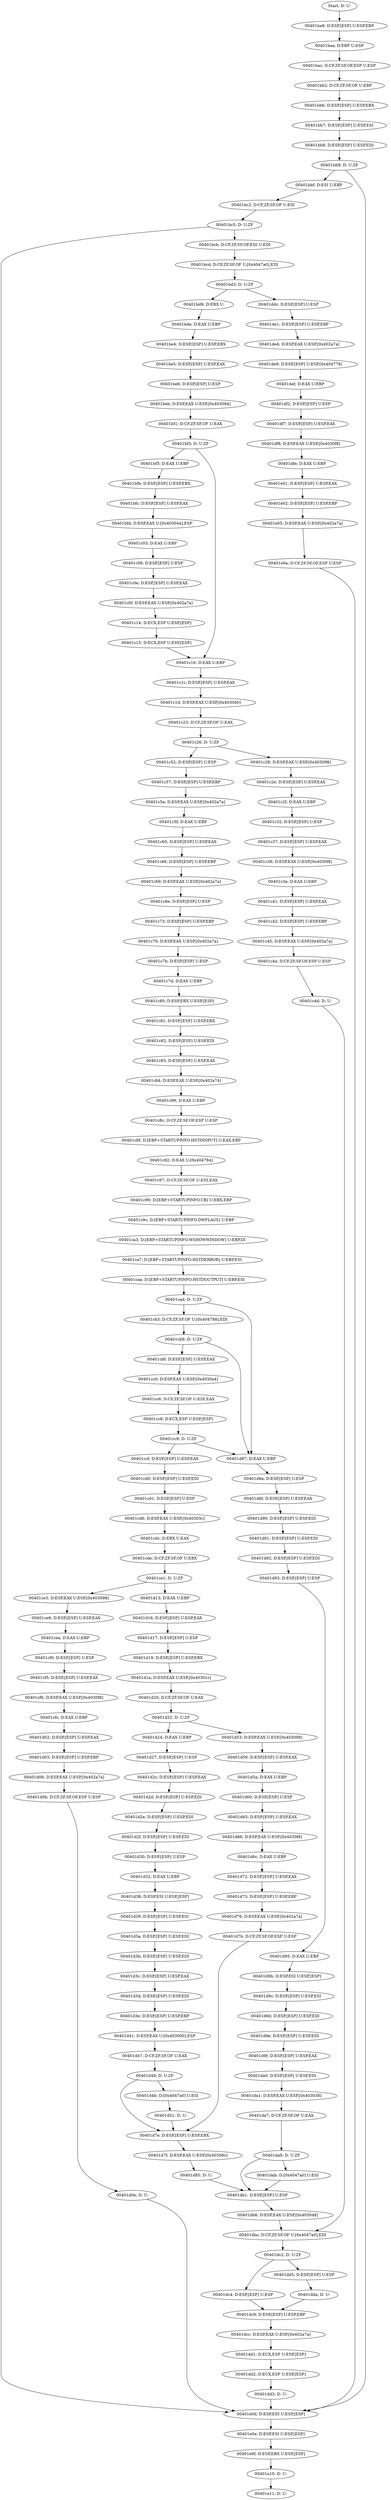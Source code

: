 digraph {
	n0 [label="Start; D: U:"]
	n1 [label="00401ba9; D:ESP,[ESP] U:ESP,EBP"]
	n2 [label="00401baa; D:EBP U:ESP"]
	n3 [label="00401bac; D:CF,ZF,SF,OF,ESP U:ESP"]
	n4 [label="00401bb2; D:CF,ZF,SF,OF U:EBP"]
	n5 [label="00401bb6; D:ESP,[ESP] U:ESP,EBX"]
	n6 [label="00401bb7; D:ESP,[ESP] U:ESP,ESI"]
	n7 [label="00401bb8; D:ESP,[ESP] U:ESP,EDI"]
	n8 [label="00401bb9; D: U:ZF"]
	n9 [label="00401bbf; D:ESI U:EBP"]
	n10 [label="00401bc2; D:CF,ZF,SF,OF U:ESI"]
	n11 [label="00401bc5; D: U:ZF"]
	n12 [label="00401bcb; D:CF,ZF,SF,OF,EDI U:EDI"]
	n13 [label="00401bcd; D:CF,ZF,SF,OF U:[0x4047a0],EDI"]
	n14 [label="00401bd3; D: U:ZF"]
	n15 [label="00401bd9; D:EBX U:"]
	n16 [label="00401bde; D:EAX U:EBP"]
	n17 [label="00401be4; D:ESP,[ESP] U:ESP,EBX"]
	n18 [label="00401be5; D:ESP,[ESP] U:ESP,EAX"]
	n19 [label="00401be6; D:ESP,[ESP] U:ESP"]
	n20 [label="00401beb; D:ESP,EAX U:ESP,[0x403094]"]
	n21 [label="00401bf1; D:CF,ZF,SF,OF U:EAX"]
	n22 [label="00401bf3; D: U:ZF"]
	n23 [label="00401bf5; D:EAX U:EBP"]
	n24 [label="00401bfb; D:ESP,[ESP] U:ESP,EBX"]
	n25 [label="00401bfc; D:ESP,[ESP] U:ESP,EAX"]
	n26 [label="00401bfd; D:ESP,EAX U:[0x403044],ESP"]
	n27 [label="00401c03; D:EAX U:EBP"]
	n28 [label="00401c09; D:ESP,[ESP] U:ESP"]
	n29 [label="00401c0e; D:ESP,[ESP] U:ESP,EAX"]
	n30 [label="00401c0f; D:ESP,EAX U:ESP,[0x402a7a]"]
	n31 [label="00401c14; D:ECX,ESP U:ESP,[ESP]"]
	n32 [label="00401c15; D:ECX,ESP U:ESP,[ESP]"]
	n33 [label="00401c16; D:EAX U:EBP"]
	n34 [label="00401c1c; D:ESP,[ESP] U:ESP,EAX"]
	n35 [label="00401c1d; D:ESP,EAX U:ESP,[0x403040]"]
	n36 [label="00401c23; D:CF,ZF,SF,OF U:EAX"]
	n37 [label="00401c26; D: U:ZF"]
	n38 [label="00401c28; D:ESP,EAX U:ESP,[0x403098]"]
	n39 [label="00401c2e; D:ESP,[ESP] U:ESP,EAX"]
	n40 [label="00401c2f; D:EAX U:EBP"]
	n41 [label="00401c32; D:ESP,[ESP] U:ESP"]
	n42 [label="00401c37; D:ESP,[ESP] U:ESP,EAX"]
	n43 [label="00401c38; D:ESP,EAX U:ESP,[0x4030f8]"]
	n44 [label="00401c3e; D:EAX U:EBP"]
	n45 [label="00401c41; D:ESP,[ESP] U:ESP,EAX"]
	n46 [label="00401c42; D:ESP,[ESP] U:ESP,EBP"]
	n47 [label="00401c45; D:ESP,EAX U:ESP,[0x402a7a]"]
	n48 [label="00401c4a; D:CF,ZF,SF,OF,ESP U:ESP"]
	n49 [label="00401c4d; D: U:"]
	n50 [label="00401c52; D:ESP,[ESP] U:ESP"]
	n51 [label="00401c57; D:ESP,[ESP] U:ESP,EBP"]
	n52 [label="00401c5a; D:ESP,EAX U:ESP,[0x402a7a]"]
	n53 [label="00401c5f; D:EAX U:EBP"]
	n54 [label="00401c65; D:ESP,[ESP] U:ESP,EAX"]
	n55 [label="00401c66; D:ESP,[ESP] U:ESP,EBP"]
	n56 [label="00401c69; D:ESP,EAX U:ESP,[0x402a7a]"]
	n57 [label="00401c6e; D:ESP,[ESP] U:ESP"]
	n58 [label="00401c73; D:ESP,[ESP] U:ESP,EBP"]
	n59 [label="00401c76; D:ESP,EAX U:ESP,[0x402a7a]"]
	n60 [label="00401c7b; D:ESP,[ESP] U:ESP"]
	n61 [label="00401c7d; D:EAX U:EBP"]
	n62 [label="00401c80; D:ESP,EBX U:ESP,[ESP]"]
	n63 [label="00401c81; D:ESP,[ESP] U:ESP,EBX"]
	n64 [label="00401c82; D:ESP,[ESP] U:ESP,EDI"]
	n65 [label="00401c83; D:ESP,[ESP] U:ESP,EAX"]
	n66 [label="00401c84; D:ESP,EAX U:ESP,[0x402a74]"]
	n67 [label="00401c89; D:EAX U:EBP"]
	n68 [label="00401c8c; D:CF,ZF,SF,OF,ESP U:ESP"]
	n69 [label="00401c8f; D:[EBP+STARTUPINFO.HSTDINPUT] U:EAX,EBP"]
	n70 [label="00401c92; D:EAX U:[0x404784]"]
	n71 [label="00401c97; D:CF,ZF,SF,OF U:EDI,EAX"]
	n72 [label="00401c99; D:[EBP+STARTUPINFO.CB] U:EBX,EBP"]
	n73 [label="00401c9c; D:[EBP+STARTUPINFO.DWFLAGS] U:EBP"]
	n74 [label="00401ca3; D:[EBP+STARTUPINFO.WSHOWWINDOW] U:EBP,DI"]
	n75 [label="00401ca7; D:[EBP+STARTUPINFO.HSTDERROR] U:EBP,ESI"]
	n76 [label="00401caa; D:[EBP+STARTUPINFO.HSTDOUTPUT] U:EBP,ESI"]
	n77 [label="00401cad; D: U:ZF"]
	n78 [label="00401cb3; D:CF,ZF,SF,OF U:[0x404788],EDI"]
	n79 [label="00401cb9; D: U:ZF"]
	n80 [label="00401cbf; D:ESP,[ESP] U:ESP,EAX"]
	n81 [label="00401cc0; D:ESP,EAX U:ESP,[0x4030a4]"]
	n82 [label="00401cc6; D:CF,ZF,SF,OF U:EDI,EAX"]
	n83 [label="00401cc8; D:ECX,ESP U:ESP,[ESP]"]
	n84 [label="00401cc9; D: U:ZF"]
	n85 [label="00401ccf; D:ESP,[ESP] U:ESP,EAX"]
	n86 [label="00401cd0; D:ESP,[ESP] U:ESP,EDI"]
	n87 [label="00401cd1; D:ESP,[ESP] U:ESP"]
	n88 [label="00401cd6; D:ESP,EAX U:ESP,[0x40303c]"]
	n89 [label="00401cdc; D:EBX U:EAX"]
	n90 [label="00401cde; D:CF,ZF,SF,OF U:EBX"]
	n91 [label="00401ce1; D: U:ZF"]
	n92 [label="00401ce3; D:ESP,EAX U:ESP,[0x403098]"]
	n93 [label="00401ce9; D:ESP,[ESP] U:ESP,EAX"]
	n94 [label="00401cea; D:EAX U:EBP"]
	n95 [label="00401cf0; D:ESP,[ESP] U:ESP"]
	n96 [label="00401cf5; D:ESP,[ESP] U:ESP,EAX"]
	n97 [label="00401cf6; D:ESP,EAX U:ESP,[0x4030f8]"]
	n98 [label="00401cfc; D:EAX U:EBP"]
	n99 [label="00401d02; D:ESP,[ESP] U:ESP,EAX"]
	n100 [label="00401d03; D:ESP,[ESP] U:ESP,EBP"]
	n101 [label="00401d06; D:ESP,EAX U:ESP,[0x402a7a]"]
	n102 [label="00401d0b; D:CF,ZF,SF,OF,ESP U:ESP"]
	n103 [label="00401d0e; D: U:"]
	n104 [label="00401d13; D:EAX U:EBP"]
	n105 [label="00401d16; D:ESP,[ESP] U:ESP,EAX"]
	n106 [label="00401d17; D:ESP,[ESP] U:ESP"]
	n107 [label="00401d19; D:ESP,[ESP] U:ESP,EBX"]
	n108 [label="00401d1a; D:ESP,EAX U:ESP,[0x40301c]"]
	n109 [label="00401d20; D:CF,ZF,SF,OF U:EAX"]
	n110 [label="00401d22; D: U:ZF"]
	n111 [label="00401d24; D:EAX U:EBP"]
	n112 [label="00401d27; D:ESP,[ESP] U:ESP"]
	n113 [label="00401d2c; D:ESP,[ESP] U:ESP,EAX"]
	n114 [label="00401d2d; D:ESP,[ESP] U:ESP,EDI"]
	n115 [label="00401d2e; D:ESP,[ESP] U:ESP,EDI"]
	n116 [label="00401d2f; D:ESP,[ESP] U:ESP,EDI"]
	n117 [label="00401d30; D:ESP,[ESP] U:ESP"]
	n118 [label="00401d32; D:EAX U:EBP"]
	n119 [label="00401d38; D:ESP,ESI U:ESP,[ESP]"]
	n120 [label="00401d39; D:ESP,[ESP] U:ESP,ESI"]
	n121 [label="00401d3a; D:ESP,[ESP] U:ESP,EDI"]
	n122 [label="00401d3b; D:ESP,[ESP] U:ESP,EDI"]
	n123 [label="00401d3c; D:ESP,[ESP] U:ESP,EAX"]
	n124 [label="00401d3d; D:ESP,[ESP] U:ESP,EDI"]
	n125 [label="00401d3e; D:ESP,[ESP] U:ESP,EBP"]
	n126 [label="00401d41; D:ESP,EAX U:[0x403000],ESP"]
	n127 [label="00401d47; D:CF,ZF,SF,OF U:EAX"]
	n128 [label="00401d49; D: U:ZF"]
	n129 [label="00401d4b; D:[0x4047a0] U:ESI"]
	n130 [label="00401d51; D: U:"]
	n131 [label="00401d53; D:ESP,EAX U:ESP,[0x403098]"]
	n132 [label="00401d59; D:ESP,[ESP] U:ESP,EAX"]
	n133 [label="00401d5a; D:EAX U:EBP"]
	n134 [label="00401d60; D:ESP,[ESP] U:ESP"]
	n135 [label="00401d65; D:ESP,[ESP] U:ESP,EAX"]
	n136 [label="00401d66; D:ESP,EAX U:ESP,[0x4030f8]"]
	n137 [label="00401d6c; D:EAX U:EBP"]
	n138 [label="00401d72; D:ESP,[ESP] U:ESP,EAX"]
	n139 [label="00401d73; D:ESP,[ESP] U:ESP,EBP"]
	n140 [label="00401d76; D:ESP,EAX U:ESP,[0x402a7a]"]
	n141 [label="00401d7b; D:CF,ZF,SF,OF,ESP U:ESP"]
	n142 [label="00401d7e; D:ESP,[ESP] U:ESP,EBX"]
	n143 [label="00401d7f; D:ESP,EAX U:ESP,[0x40308c]"]
	n144 [label="00401d85; D: U:"]
	n145 [label="00401d87; D:EAX U:EBP"]
	n146 [label="00401d8a; D:ESP,[ESP] U:ESP"]
	n147 [label="00401d8f; D:ESP,[ESP] U:ESP,EAX"]
	n148 [label="00401d90; D:ESP,[ESP] U:ESP,EDI"]
	n149 [label="00401d91; D:ESP,[ESP] U:ESP,EDI"]
	n150 [label="00401d92; D:ESP,[ESP] U:ESP,EDI"]
	n151 [label="00401d93; D:ESP,[ESP] U:ESP"]
	n152 [label="00401d95; D:EAX U:EBP"]
	n153 [label="00401d9b; D:ESP,ESI U:ESP,[ESP]"]
	n154 [label="00401d9c; D:ESP,[ESP] U:ESP,ESI"]
	n155 [label="00401d9d; D:ESP,[ESP] U:ESP,EDI"]
	n156 [label="00401d9e; D:ESP,[ESP] U:ESP,EDI"]
	n157 [label="00401d9f; D:ESP,[ESP] U:ESP,EAX"]
	n158 [label="00401da0; D:ESP,[ESP] U:ESP,EDI"]
	n159 [label="00401da1; D:ESP,EAX U:ESP,[0x403038]"]
	n160 [label="00401da7; D:CF,ZF,SF,OF U:EAX"]
	n161 [label="00401da9; D: U:ZF"]
	n162 [label="00401dab; D:[0x4047a0] U:ESI"]
	n163 [label="00401db1; D:ESP,[ESP] U:ESP"]
	n164 [label="00401db6; D:ESP,EAX U:ESP,[0x403048]"]
	n165 [label="00401dbc; D:CF,ZF,SF,OF U:[0x4047a0],EDI"]
	n166 [label="00401dc2; D: U:ZF"]
	n167 [label="00401dc4; D:ESP,[ESP] U:ESP"]
	n168 [label="00401dc9; D:ESP,[ESP] U:ESP,EBP"]
	n169 [label="00401dcc; D:ESP,EAX U:ESP,[0x402a7a]"]
	n170 [label="00401dd1; D:ECX,ESP U:ESP,[ESP]"]
	n171 [label="00401dd2; D:ECX,ESP U:ESP,[ESP]"]
	n172 [label="00401dd3; D: U:"]
	n173 [label="00401dd5; D:ESP,[ESP] U:ESP"]
	n174 [label="00401dda; D: U:"]
	n175 [label="00401ddc; D:ESP,[ESP] U:ESP"]
	n176 [label="00401de1; D:ESP,[ESP] U:ESP,EBP"]
	n177 [label="00401de4; D:ESP,EAX U:ESP,[0x402a7a]"]
	n178 [label="00401de9; D:ESP,[ESP] U:ESP,[0x404778]"]
	n179 [label="00401def; D:EAX U:EBP"]
	n180 [label="00401df2; D:ESP,[ESP] U:ESP"]
	n181 [label="00401df7; D:ESP,[ESP] U:ESP,EAX"]
	n182 [label="00401df8; D:ESP,EAX U:ESP,[0x4030f8]"]
	n183 [label="00401dfe; D:EAX U:EBP"]
	n184 [label="00401e01; D:ESP,[ESP] U:ESP,EAX"]
	n185 [label="00401e02; D:ESP,[ESP] U:ESP,EBP"]
	n186 [label="00401e05; D:ESP,EAX U:ESP,[0x402a7a]"]
	n187 [label="00401e0a; D:CF,ZF,SF,OF,ESP U:ESP"]
	n188 [label="00401e0d; D:ESP,EDI U:ESP,[ESP]"]
	n189 [label="00401e0e; D:ESP,ESI U:ESP,[ESP]"]
	n190 [label="00401e0f; D:ESP,EBX U:ESP,[ESP]"]
	n191 [label="00401e10; D: U:"]
	n192 [label="00401e11; D: U:"]

	n0 -> n1
	n1 -> n2
	n2 -> n3
	n3 -> n4
	n4 -> n5
	n5 -> n6
	n6 -> n7
	n7 -> n8
	n8 -> n9
	n8 -> n188
	n9 -> n10
	n10 -> n11
	n11 -> n12
	n11 -> n188
	n12 -> n13
	n13 -> n14
	n14 -> n15
	n14 -> n175
	n15 -> n16
	n16 -> n17
	n17 -> n18
	n18 -> n19
	n19 -> n20
	n20 -> n21
	n21 -> n22
	n22 -> n23
	n22 -> n33
	n23 -> n24
	n24 -> n25
	n25 -> n26
	n26 -> n27
	n27 -> n28
	n28 -> n29
	n29 -> n30
	n30 -> n31
	n31 -> n32
	n32 -> n33
	n33 -> n34
	n34 -> n35
	n35 -> n36
	n36 -> n37
	n37 -> n38
	n37 -> n50
	n38 -> n39
	n39 -> n40
	n40 -> n41
	n41 -> n42
	n42 -> n43
	n43 -> n44
	n44 -> n45
	n45 -> n46
	n46 -> n47
	n47 -> n48
	n48 -> n49
	n49 -> n165
	n50 -> n51
	n51 -> n52
	n52 -> n53
	n53 -> n54
	n54 -> n55
	n55 -> n56
	n56 -> n57
	n57 -> n58
	n58 -> n59
	n59 -> n60
	n60 -> n61
	n61 -> n62
	n62 -> n63
	n63 -> n64
	n64 -> n65
	n65 -> n66
	n66 -> n67
	n67 -> n68
	n68 -> n69
	n69 -> n70
	n70 -> n71
	n71 -> n72
	n72 -> n73
	n73 -> n74
	n74 -> n75
	n75 -> n76
	n76 -> n77
	n77 -> n78
	n77 -> n145
	n78 -> n79
	n79 -> n80
	n79 -> n145
	n80 -> n81
	n81 -> n82
	n82 -> n83
	n83 -> n84
	n84 -> n85
	n84 -> n145
	n85 -> n86
	n86 -> n87
	n87 -> n88
	n88 -> n89
	n89 -> n90
	n90 -> n91
	n91 -> n92
	n91 -> n104
	n92 -> n93
	n93 -> n94
	n94 -> n95
	n95 -> n96
	n96 -> n97
	n97 -> n98
	n98 -> n99
	n99 -> n100
	n100 -> n101
	n101 -> n102
	n102 -> n103
	n103 -> n188
	n104 -> n105
	n105 -> n106
	n106 -> n107
	n107 -> n108
	n108 -> n109
	n109 -> n110
	n110 -> n111
	n110 -> n131
	n111 -> n112
	n112 -> n113
	n113 -> n114
	n114 -> n115
	n115 -> n116
	n116 -> n117
	n117 -> n118
	n118 -> n119
	n119 -> n120
	n120 -> n121
	n121 -> n122
	n122 -> n123
	n123 -> n124
	n124 -> n125
	n125 -> n126
	n126 -> n127
	n127 -> n128
	n128 -> n129
	n128 -> n142
	n129 -> n130
	n130 -> n142
	n131 -> n132
	n132 -> n133
	n133 -> n134
	n134 -> n135
	n135 -> n136
	n136 -> n137
	n137 -> n138
	n138 -> n139
	n139 -> n140
	n140 -> n141
	n141 -> n142
	n142 -> n143
	n143 -> n144
	n144 -> n163
	n145 -> n146
	n146 -> n147
	n147 -> n148
	n148 -> n149
	n149 -> n150
	n150 -> n151
	n151 -> n152
	n152 -> n153
	n153 -> n154
	n154 -> n155
	n155 -> n156
	n156 -> n157
	n157 -> n158
	n158 -> n159
	n159 -> n160
	n160 -> n161
	n161 -> n162
	n161 -> n163
	n162 -> n163
	n163 -> n164
	n164 -> n165
	n165 -> n166
	n166 -> n167
	n166 -> n173
	n167 -> n168
	n168 -> n169
	n169 -> n170
	n170 -> n171
	n171 -> n172
	n172 -> n188
	n173 -> n174
	n174 -> n168
	n175 -> n176
	n176 -> n177
	n177 -> n178
	n178 -> n179
	n179 -> n180
	n180 -> n181
	n181 -> n182
	n182 -> n183
	n183 -> n184
	n184 -> n185
	n185 -> n186
	n186 -> n187
	n187 -> n188
	n188 -> n189
	n189 -> n190
	n190 -> n191
	n191 -> n192

}